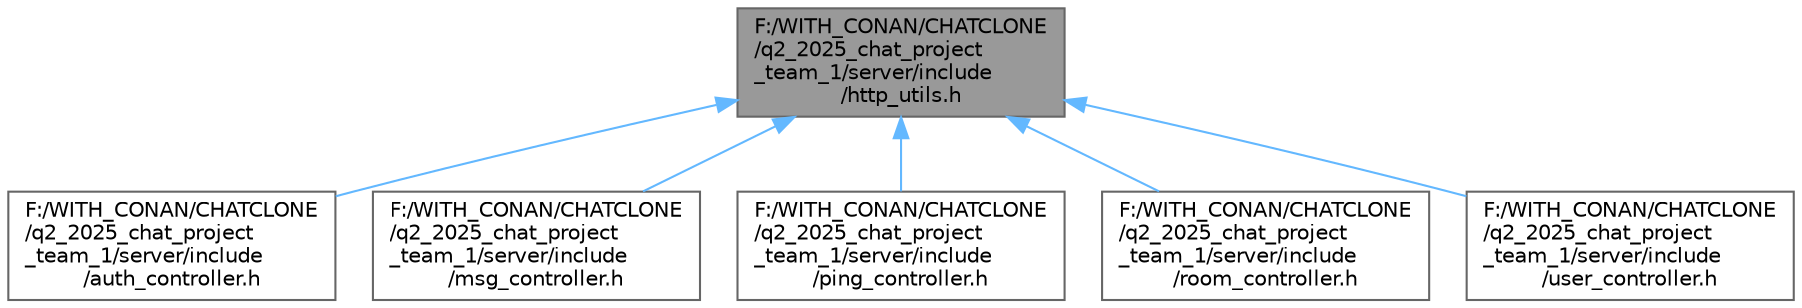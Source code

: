 digraph "F:/WITH_CONAN/CHATCLONE/q2_2025_chat_project_team_1/server/include/http_utils.h"
{
 // LATEX_PDF_SIZE
  bgcolor="transparent";
  edge [fontname=Helvetica,fontsize=10,labelfontname=Helvetica,labelfontsize=10];
  node [fontname=Helvetica,fontsize=10,shape=box,height=0.2,width=0.4];
  Node1 [id="Node000001",label="F:/WITH_CONAN/CHATCLONE\l/q2_2025_chat_project\l_team_1/server/include\l/http_utils.h",height=0.2,width=0.4,color="gray40", fillcolor="grey60", style="filled", fontcolor="black",tooltip="Заголовочный файл, содержащий вспомогательные функции для обработки HTTP-запросов и ответов."];
  Node1 -> Node2 [id="edge1_Node000001_Node000002",dir="back",color="steelblue1",style="solid",tooltip=" "];
  Node2 [id="Node000002",label="F:/WITH_CONAN/CHATCLONE\l/q2_2025_chat_project\l_team_1/server/include\l/auth_controller.h",height=0.2,width=0.4,color="grey40", fillcolor="white", style="filled",URL="$auth__controller_8h.html",tooltip="Заголовочный файл для класса AuthController, реализующего REST API для аутентификации."];
  Node1 -> Node3 [id="edge2_Node000001_Node000003",dir="back",color="steelblue1",style="solid",tooltip=" "];
  Node3 [id="Node000003",label="F:/WITH_CONAN/CHATCLONE\l/q2_2025_chat_project\l_team_1/server/include\l/msg_controller.h",height=0.2,width=0.4,color="grey40", fillcolor="white", style="filled",URL="$msg__controller_8h.html",tooltip="Заголовочный файл для класса MessageController, реализующего REST API для работы с сообщениями."];
  Node1 -> Node4 [id="edge3_Node000001_Node000004",dir="back",color="steelblue1",style="solid",tooltip=" "];
  Node4 [id="Node000004",label="F:/WITH_CONAN/CHATCLONE\l/q2_2025_chat_project\l_team_1/server/include\l/ping_controller.h",height=0.2,width=0.4,color="grey40", fillcolor="white", style="filled",URL="$ping__controller_8h.html",tooltip="Заголовочный файл для класса PingController, реализующего REST API для проверки доступности сервера."];
  Node1 -> Node5 [id="edge4_Node000001_Node000005",dir="back",color="steelblue1",style="solid",tooltip=" "];
  Node5 [id="Node000005",label="F:/WITH_CONAN/CHATCLONE\l/q2_2025_chat_project\l_team_1/server/include\l/room_controller.h",height=0.2,width=0.4,color="grey40", fillcolor="white", style="filled",URL="$room__controller_8h.html",tooltip="Заголовочный файл для класса RoomController, реализующего REST API для работы с комнатами."];
  Node1 -> Node6 [id="edge5_Node000001_Node000006",dir="back",color="steelblue1",style="solid",tooltip=" "];
  Node6 [id="Node000006",label="F:/WITH_CONAN/CHATCLONE\l/q2_2025_chat_project\l_team_1/server/include\l/user_controller.h",height=0.2,width=0.4,color="grey40", fillcolor="white", style="filled",URL="$user__controller_8h.html",tooltip="Заголовочный файл для класса UserController, реализующего REST API для работы с пользователями."];
}
